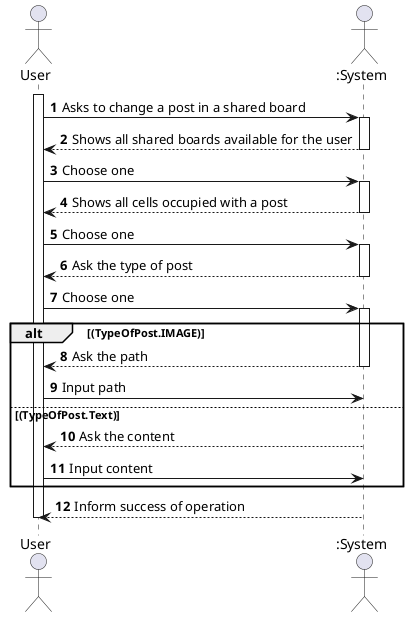 @startuml

autonumber
actor "User" as MNG
actor ":System" as SYS

activate MNG
MNG -> SYS : Asks to change a post in a shared board
activate SYS
SYS --> MNG : Shows all shared boards available for the user
deactivate SYS
MNG -> SYS : Choose one
activate SYS
SYS --> MNG : Shows all cells occupied with a post
deactivate SYS
MNG -> SYS : Choose one
activate SYS
SYS --> MNG : Ask the type of post
deactivate SYS
MNG -> SYS : Choose one
alt (TypeOfPost.IMAGE)
activate SYS
SYS --> MNG : Ask the path
deactivate SYS
MNG -> SYS : Input path
else (TypeOfPost.Text)
SYS --> MNG : Ask the content
deactivate SYS
MNG -> SYS : Input content
end alt
activate SYS
SYS --> MNG : Inform success of operation
deactivate SYS
deactivate MNG

@enduml